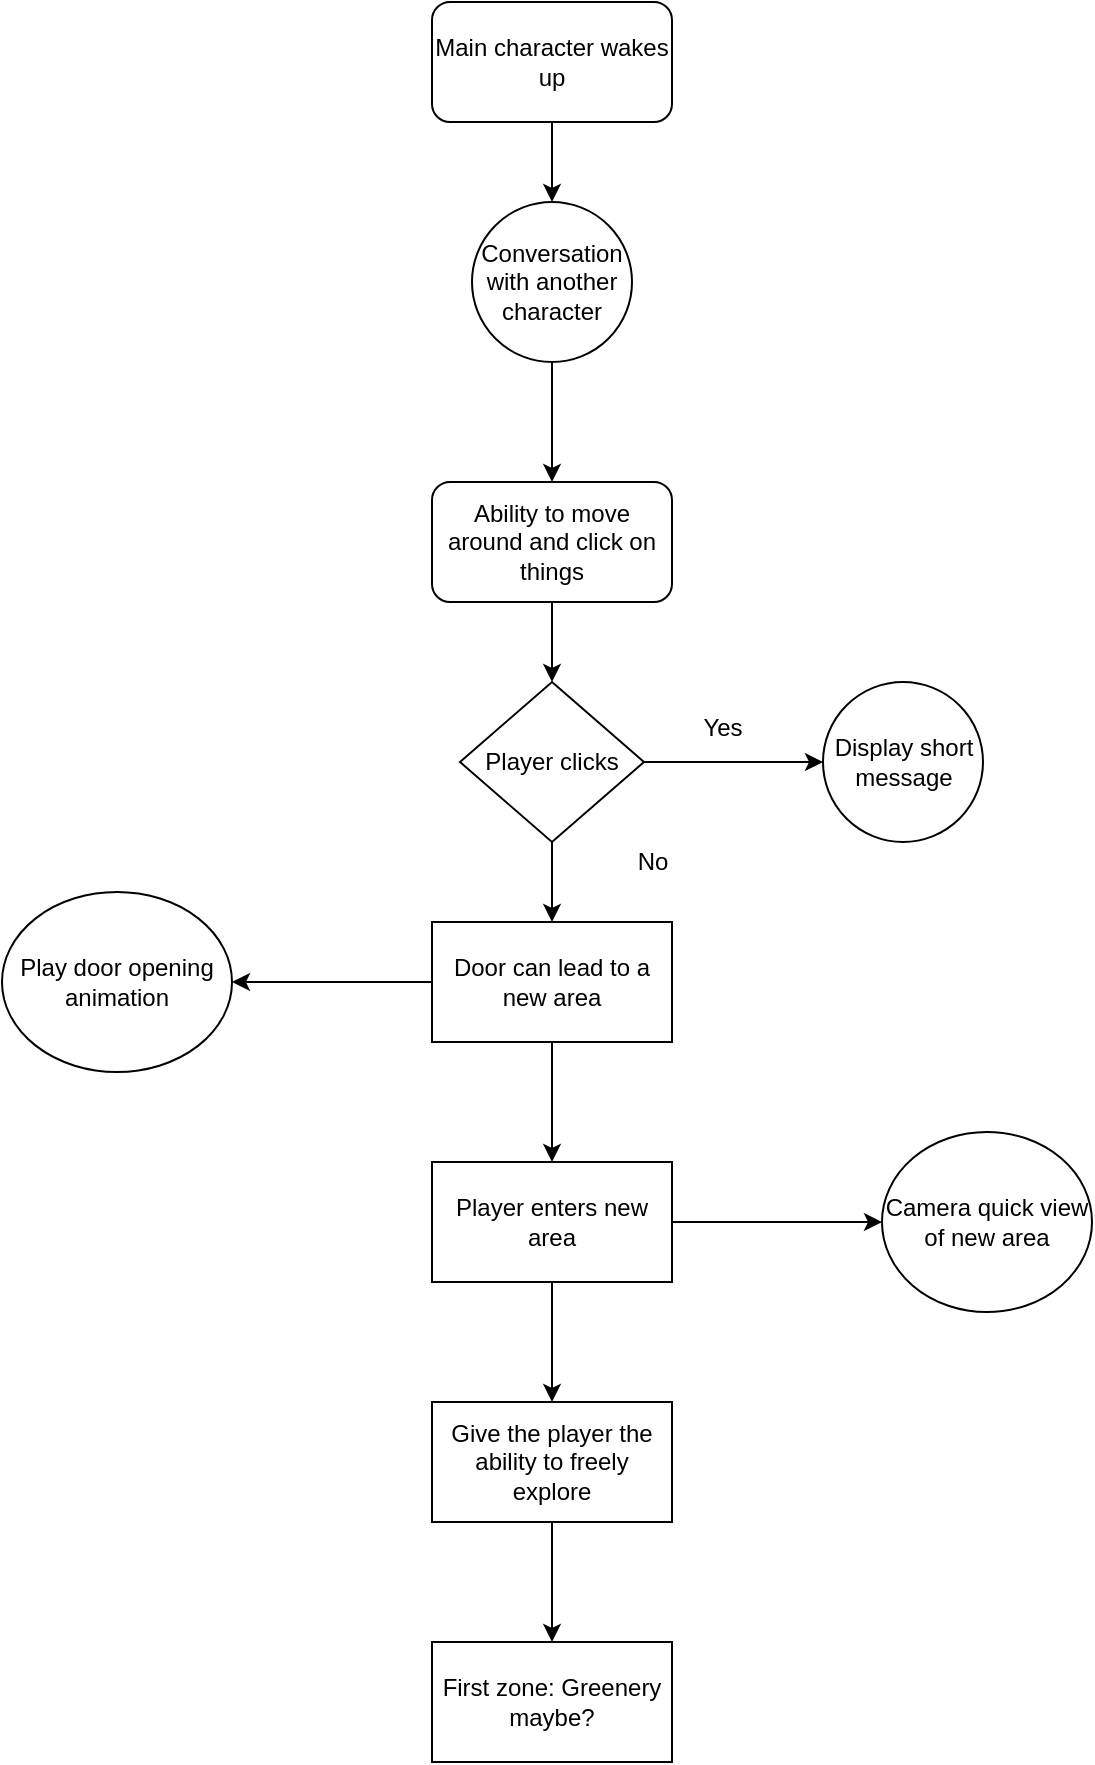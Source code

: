 <mxfile version="24.8.2">
  <diagram name="Page-1" id="1GIaEnXw1OVsOHgeOdhA">
    <mxGraphModel dx="1185" dy="632" grid="1" gridSize="10" guides="1" tooltips="1" connect="1" arrows="1" fold="1" page="1" pageScale="1" pageWidth="850" pageHeight="1100" math="0" shadow="0">
      <root>
        <mxCell id="0" />
        <mxCell id="1" parent="0" />
        <mxCell id="5KCFoeUiekdsdQepZHM_-3" value="" style="edgeStyle=orthogonalEdgeStyle;rounded=0;orthogonalLoop=1;jettySize=auto;html=1;" parent="1" source="5KCFoeUiekdsdQepZHM_-1" target="5KCFoeUiekdsdQepZHM_-2" edge="1">
          <mxGeometry relative="1" as="geometry" />
        </mxCell>
        <mxCell id="5KCFoeUiekdsdQepZHM_-1" value="Main character wakes up" style="rounded=1;whiteSpace=wrap;html=1;" parent="1" vertex="1">
          <mxGeometry x="365" y="20" width="120" height="60" as="geometry" />
        </mxCell>
        <mxCell id="5KCFoeUiekdsdQepZHM_-5" value="" style="edgeStyle=orthogonalEdgeStyle;rounded=0;orthogonalLoop=1;jettySize=auto;html=1;" parent="1" source="5KCFoeUiekdsdQepZHM_-2" target="5KCFoeUiekdsdQepZHM_-4" edge="1">
          <mxGeometry relative="1" as="geometry" />
        </mxCell>
        <mxCell id="5KCFoeUiekdsdQepZHM_-2" value="Conversation with another character" style="ellipse;whiteSpace=wrap;html=1;rounded=1;" parent="1" vertex="1">
          <mxGeometry x="385" y="120" width="80" height="80" as="geometry" />
        </mxCell>
        <mxCell id="5KCFoeUiekdsdQepZHM_-11" style="edgeStyle=orthogonalEdgeStyle;rounded=0;orthogonalLoop=1;jettySize=auto;html=1;" parent="1" source="5KCFoeUiekdsdQepZHM_-4" target="5KCFoeUiekdsdQepZHM_-10" edge="1">
          <mxGeometry relative="1" as="geometry" />
        </mxCell>
        <mxCell id="5KCFoeUiekdsdQepZHM_-4" value="Ability to move around and click on things" style="whiteSpace=wrap;html=1;rounded=1;" parent="1" vertex="1">
          <mxGeometry x="365" y="260" width="120" height="60" as="geometry" />
        </mxCell>
        <mxCell id="5KCFoeUiekdsdQepZHM_-13" value="" style="edgeStyle=orthogonalEdgeStyle;rounded=0;orthogonalLoop=1;jettySize=auto;html=1;" parent="1" source="5KCFoeUiekdsdQepZHM_-10" target="5KCFoeUiekdsdQepZHM_-12" edge="1">
          <mxGeometry relative="1" as="geometry" />
        </mxCell>
        <mxCell id="5KCFoeUiekdsdQepZHM_-16" value="" style="edgeStyle=orthogonalEdgeStyle;rounded=0;orthogonalLoop=1;jettySize=auto;html=1;" parent="1" source="5KCFoeUiekdsdQepZHM_-10" target="5KCFoeUiekdsdQepZHM_-15" edge="1">
          <mxGeometry relative="1" as="geometry" />
        </mxCell>
        <mxCell id="5KCFoeUiekdsdQepZHM_-10" value="Player clicks" style="rhombus;whiteSpace=wrap;html=1;" parent="1" vertex="1">
          <mxGeometry x="379" y="360" width="92" height="80" as="geometry" />
        </mxCell>
        <mxCell id="5KCFoeUiekdsdQepZHM_-12" value="&lt;div&gt;Display short message&lt;/div&gt;" style="ellipse;whiteSpace=wrap;html=1;" parent="1" vertex="1">
          <mxGeometry x="560.5" y="360" width="80" height="80" as="geometry" />
        </mxCell>
        <mxCell id="5KCFoeUiekdsdQepZHM_-14" value="Yes" style="text;html=1;align=center;verticalAlign=middle;resizable=0;points=[];autosize=1;strokeColor=none;fillColor=none;" parent="1" vertex="1">
          <mxGeometry x="490" y="368" width="40" height="30" as="geometry" />
        </mxCell>
        <mxCell id="nmu_RtBM79Nrah6Di6ye-2" value="" style="edgeStyle=orthogonalEdgeStyle;rounded=0;orthogonalLoop=1;jettySize=auto;html=1;" parent="1" source="5KCFoeUiekdsdQepZHM_-15" target="nmu_RtBM79Nrah6Di6ye-1" edge="1">
          <mxGeometry relative="1" as="geometry" />
        </mxCell>
        <mxCell id="nmu_RtBM79Nrah6Di6ye-4" value="" style="edgeStyle=orthogonalEdgeStyle;rounded=0;orthogonalLoop=1;jettySize=auto;html=1;" parent="1" source="5KCFoeUiekdsdQepZHM_-15" target="nmu_RtBM79Nrah6Di6ye-3" edge="1">
          <mxGeometry relative="1" as="geometry" />
        </mxCell>
        <mxCell id="5KCFoeUiekdsdQepZHM_-15" value="Door can lead to a new area" style="whiteSpace=wrap;html=1;" parent="1" vertex="1">
          <mxGeometry x="365" y="480" width="120" height="60" as="geometry" />
        </mxCell>
        <mxCell id="5KCFoeUiekdsdQepZHM_-17" value="No" style="text;html=1;align=center;verticalAlign=middle;resizable=0;points=[];autosize=1;strokeColor=none;fillColor=none;" parent="1" vertex="1">
          <mxGeometry x="455" y="435" width="40" height="30" as="geometry" />
        </mxCell>
        <mxCell id="nmu_RtBM79Nrah6Di6ye-1" value="Play door opening animation" style="ellipse;whiteSpace=wrap;html=1;" parent="1" vertex="1">
          <mxGeometry x="150" y="465" width="115" height="90" as="geometry" />
        </mxCell>
        <mxCell id="nmu_RtBM79Nrah6Di6ye-6" value="" style="edgeStyle=orthogonalEdgeStyle;rounded=0;orthogonalLoop=1;jettySize=auto;html=1;" parent="1" source="nmu_RtBM79Nrah6Di6ye-3" target="nmu_RtBM79Nrah6Di6ye-5" edge="1">
          <mxGeometry relative="1" as="geometry" />
        </mxCell>
        <mxCell id="nmu_RtBM79Nrah6Di6ye-10" value="" style="edgeStyle=orthogonalEdgeStyle;rounded=0;orthogonalLoop=1;jettySize=auto;html=1;" parent="1" source="nmu_RtBM79Nrah6Di6ye-3" target="nmu_RtBM79Nrah6Di6ye-9" edge="1">
          <mxGeometry relative="1" as="geometry" />
        </mxCell>
        <mxCell id="nmu_RtBM79Nrah6Di6ye-3" value="Player enters new area" style="whiteSpace=wrap;html=1;" parent="1" vertex="1">
          <mxGeometry x="365" y="600" width="120" height="60" as="geometry" />
        </mxCell>
        <mxCell id="nmu_RtBM79Nrah6Di6ye-5" value="Camera quick view of new area" style="ellipse;whiteSpace=wrap;html=1;" parent="1" vertex="1">
          <mxGeometry x="590" y="585" width="105" height="90" as="geometry" />
        </mxCell>
        <mxCell id="cg1DQjYzUuZj5ZJGP0xP-2" value="" style="edgeStyle=orthogonalEdgeStyle;rounded=0;orthogonalLoop=1;jettySize=auto;html=1;" edge="1" parent="1" source="nmu_RtBM79Nrah6Di6ye-9" target="cg1DQjYzUuZj5ZJGP0xP-1">
          <mxGeometry relative="1" as="geometry" />
        </mxCell>
        <mxCell id="nmu_RtBM79Nrah6Di6ye-9" value="Give the player the ability to freely explore" style="whiteSpace=wrap;html=1;" parent="1" vertex="1">
          <mxGeometry x="365" y="720" width="120" height="60" as="geometry" />
        </mxCell>
        <mxCell id="cg1DQjYzUuZj5ZJGP0xP-1" value="First zone: Greenery maybe?" style="whiteSpace=wrap;html=1;" vertex="1" parent="1">
          <mxGeometry x="365" y="840" width="120" height="60" as="geometry" />
        </mxCell>
      </root>
    </mxGraphModel>
  </diagram>
</mxfile>
